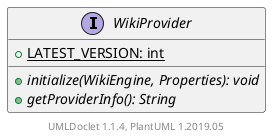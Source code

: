 @startuml

    interface WikiProvider [[WikiProvider.html]] {
        {static} +LATEST_VERSION: int
        {abstract} +initialize(WikiEngine, Properties): void
        {abstract} +getProviderInfo(): String
    }


    center footer UMLDoclet 1.1.4, PlantUML 1.2019.05
@enduml

